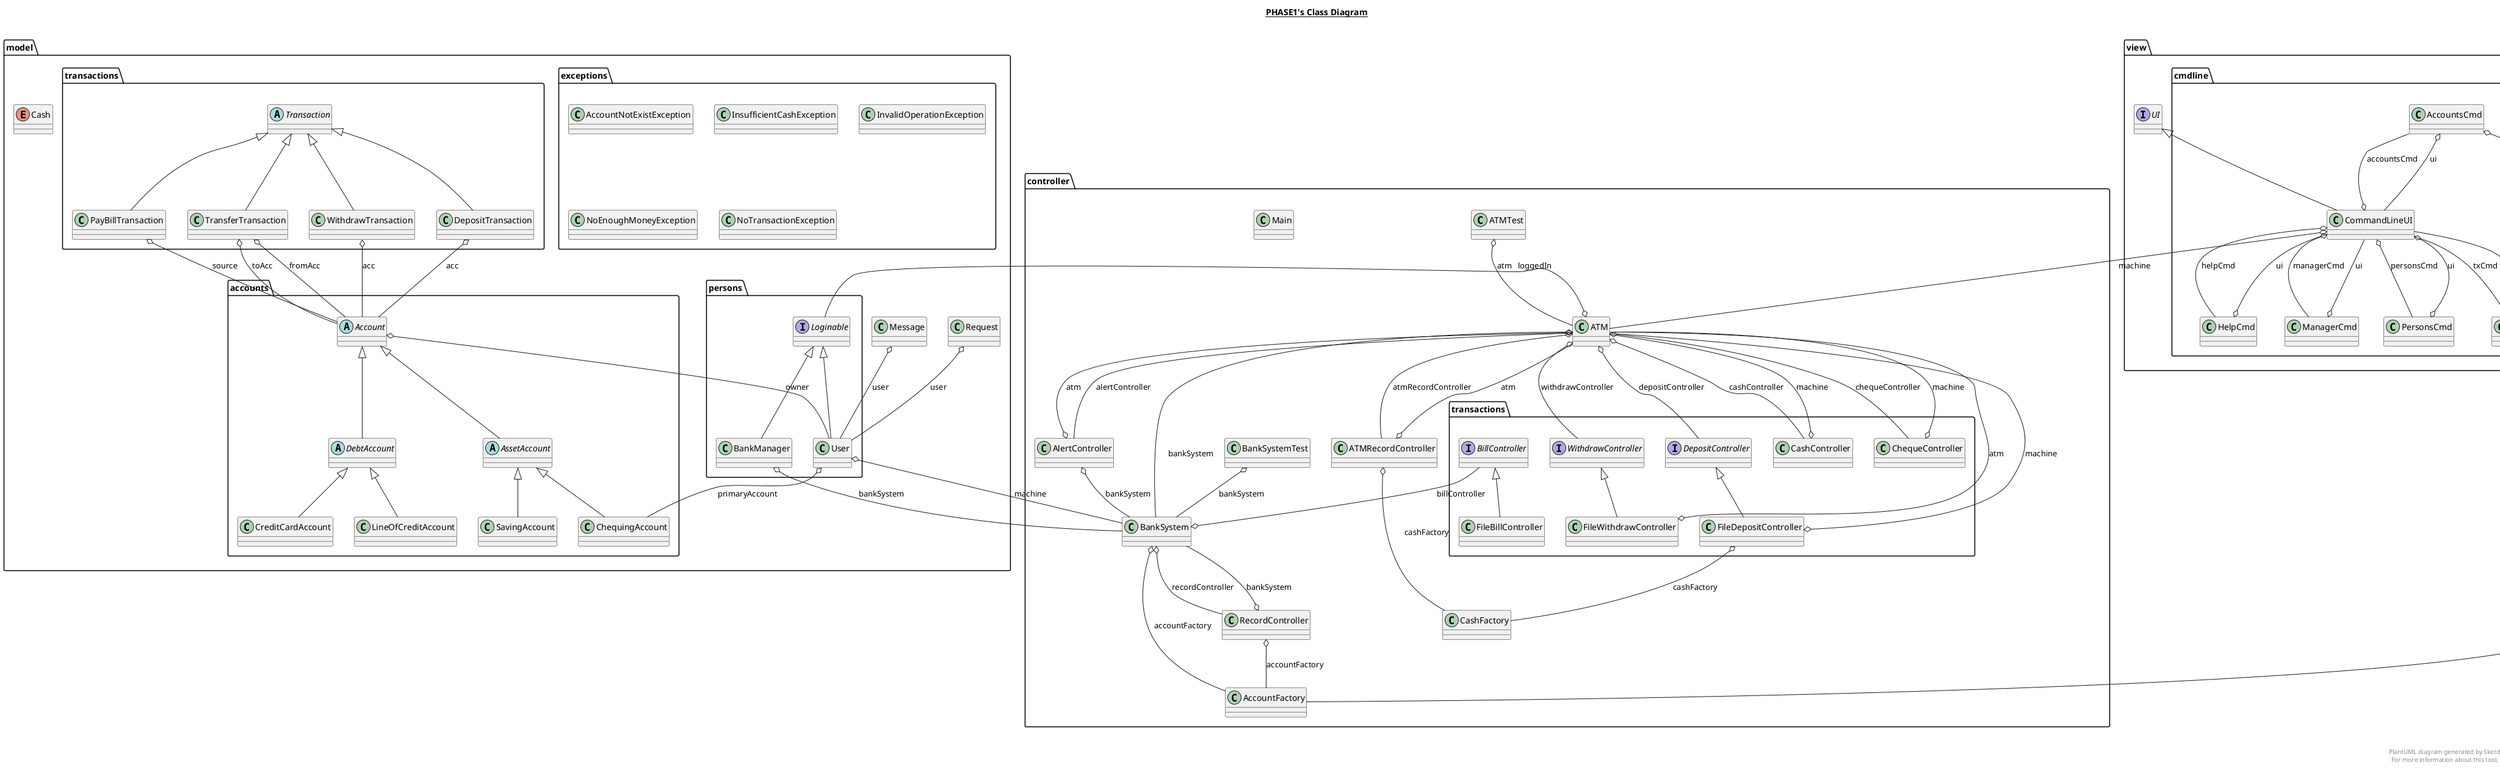@startuml

title __PHASE1's Class Diagram__\n

  package controller {
    class ATM {
    }
  }
  

  package controller {
    class ATMRecordController {
    }
  }
  

  package controller {
    class ATMTest {
    }
  }
  

  package model {
    package model.accounts {
      abstract class Account {
      }
    }
  }
  

  package controller {
    class AccountFactory {
    }
  }
  

  package model {
    package model.exceptions {
      class AccountNotExistException {
      }
    }
  }
  

  package view {
    package view.cmdline {
      class AccountsCmd {
      }
    }
  }
  

  package controller {
    class AlertController {
    }
  }
  

  package model {
    package model.accounts {
      abstract class AssetAccount {
      }
    }
  }
  

  package model {
    package model.persons {
      class BankManager {
      }
    }
  }
  

  package controller {
    class BankSystem {
    }
  }
  

  package controller {
    class BankSystemTest {
    }
  }
  

  package controller {
    package controller.transactions {
      interface BillController {
      }
    }
  }
  

  package model {
    enum Cash {
    }
  }
  

  package controller {
    package controller.transactions {
      class CashController {
      }
    }
  }
  

  package controller {
    class CashFactory {
    }
  }
  

  package controller {
    package controller.transactions {
      class ChequeController {
      }
    }
  }
  

  package model {
    package model.accounts {
      class ChequingAccount {
      }
    }
  }
  

  package view {
    package view.cmdline {
      class CommandLineUI {
      }
    }
  }
  

  package model {
    package model.accounts {
      class CreditCardAccount {
      }
    }
  }
  

  package model {
    package model.accounts {
      abstract class DebtAccount {
      }
    }
  }
  

  package controller {
    package controller.transactions {
      interface DepositController {
      }
    }
  }
  

  package model {
    package model.transactions {
      class DepositTransaction {
      }
    }
  }
  

  package controller {
    package controller.transactions {
      class FileBillController {
      }
    }
  }
  

  package controller {
    package controller.transactions {
      class FileDepositController {
      }
    }
  }
  

  package controller {
    package controller.transactions {
      class FileWithdrawController {
      }
    }
  }
  

  package view {
    package view.cmdline {
      class HelpCmd {
      }
    }
  }
  

  package model {
    package model.exceptions {
      class InsufficientCashException {
      }
    }
  }
  

  package model {
    package model.exceptions {
      class InvalidOperationException {
      }
    }
  }
  

  package model {
    package model.accounts {
      class LineOfCreditAccount {
      }
    }
  }
  

  package model {
    package model.persons {
      interface Loginable {
      }
    }
  }
  

  package controller {
    class Main {
    }
  }
  

  package view {
    package view.cmdline {
      class ManagerCmd {
      }
    }
  }
  

  package model {
    class Message {
    }
  }
  

  package model {
    package model.exceptions {
      class NoEnoughMoneyException {
      }
    }
  }
  

  package model {
    package model.exceptions {
      class NoTransactionException {
      }
    }
  }
  

  package model {
    package model.transactions {
      class PayBillTransaction {
      }
    }
  }
  

  package view {
    package view.cmdline {
      class PersonsCmd {
      }
    }
  }
  

  package controller {
    class RecordController {
    }
  }
  

  package model {
    class Request {
    }
  }
  

  package model {
    package model.accounts {
      class SavingAccount {
      }
    }
  }
  

  package model {
    package model.transactions {
      abstract class Transaction {
      }
    }
  }
  

  package model {
    package model.transactions {
      class TransferTransaction {
      }
    }
  }
  

  package view {
    package view.cmdline {
      class TxCmd {
      }
    }
  }
  

  package view {
    interface UI {
    }
  }
  

  package model {
    package model.persons {
      class User {
      }
    }
  }
  

  package controller {
    package controller.transactions {
      interface WithdrawController {
      }
    }
  }
  

  package model {
    package model.transactions {
      class WithdrawTransaction {
      }
    }
  }
  

  ATM o-- BankSystem : bankSystem
  ATM o-- Loginable : loggedIn
  ATM o-- CashController : cashController
  ATM o-- ChequeController : chequeController
  ATM o-- DepositController : depositController
  ATM o-- WithdrawController : withdrawController
  ATM o-- ATMRecordController : atmRecordController
  ATM o-- AlertController : alertController
  ATMRecordController o-- ATM : atm
  ATMRecordController o-- CashFactory : cashFactory
  ATMTest o-- ATM : atm
  Account o-- User : owner
  AccountsCmd o-- CommandLineUI : ui
  AccountsCmd o-- AccountFactory : accountFactory
  AlertController o-- BankSystem : bankSystem
  AlertController o-- ATM : atm
  AssetAccount -up-|> Account
  BankManager -up-|> Loginable
  BankManager o-- BankSystem : bankSystem
  BankSystem o-- BillController : billController
  BankSystem o-- RecordController : recordController
  BankSystem o-- AccountFactory : accountFactory
  BankSystemTest o-- BankSystem : bankSystem
  CashController o-- ATM : machine
  ChequeController o-- ATM : machine
  ChequingAccount -up-|> AssetAccount
  CommandLineUI -up-|> UI
  CommandLineUI o-- ATM : machine
  CommandLineUI o-- HelpCmd : helpCmd
  CommandLineUI o-- PersonsCmd : personsCmd
  CommandLineUI o-- AccountsCmd : accountsCmd
  CommandLineUI o-- TxCmd : txCmd
  CommandLineUI o-- ManagerCmd : managerCmd
  CreditCardAccount -up-|> DebtAccount
  DebtAccount -up-|> Account
  DepositTransaction -up-|> Transaction
  DepositTransaction o-- Account : acc
  FileBillController -up-|> BillController
  FileDepositController -up-|> DepositController
  FileDepositController o-- ATM : machine
  FileDepositController o-- CashFactory : cashFactory
  FileWithdrawController -up-|> WithdrawController
  FileWithdrawController o-- ATM : atm
  HelpCmd o-- CommandLineUI : ui
  LineOfCreditAccount -up-|> DebtAccount
  ManagerCmd o-- CommandLineUI : ui
  Message o-- User : user
  PayBillTransaction -up-|> Transaction
  PayBillTransaction o-- Account : source
  PersonsCmd o-- CommandLineUI : ui
  RecordController o-- BankSystem : bankSystem
  RecordController o-- AccountFactory : accountFactory
  Request o-- User : user
  SavingAccount -up-|> AssetAccount
  TransferTransaction -up-|> Transaction
  TransferTransaction o-- Account : fromAcc
  TransferTransaction o-- Account : toAcc
  TxCmd o-- CommandLineUI : ui
  User -up-|> Loginable
  User o-- BankSystem : machine
  User o-- ChequingAccount : primaryAccount
  WithdrawTransaction -up-|> Transaction
  WithdrawTransaction o-- Account : acc


right footer


PlantUML diagram generated by SketchIt! (https://bitbucket.org/pmesmeur/sketch.it)
For more information about this tool, please contact philippe.mesmeur@gmail.com
endfooter

@enduml
